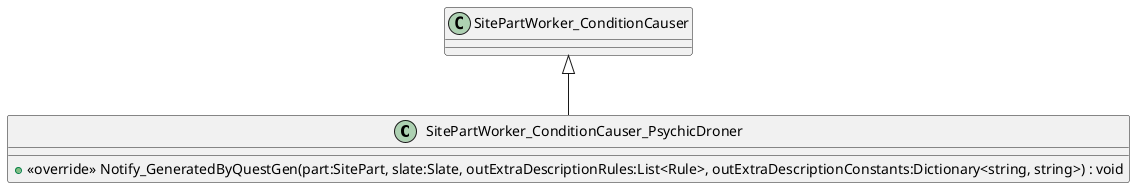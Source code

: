 @startuml
class SitePartWorker_ConditionCauser_PsychicDroner {
    + <<override>> Notify_GeneratedByQuestGen(part:SitePart, slate:Slate, outExtraDescriptionRules:List<Rule>, outExtraDescriptionConstants:Dictionary<string, string>) : void
}
SitePartWorker_ConditionCauser <|-- SitePartWorker_ConditionCauser_PsychicDroner
@enduml
